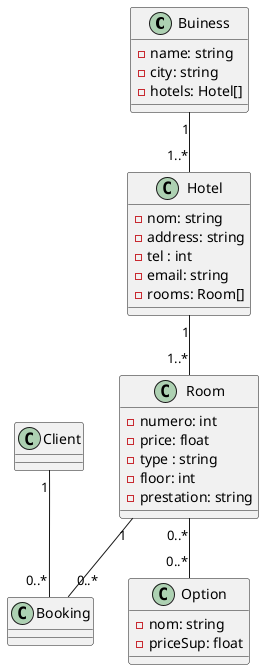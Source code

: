 @startuml

class Buiness {
 - name: string 
 - city: string
 - hotels: Hotel[]
}

class Hotel {
  - nom: string 
  - address: string 
  - tel : int 
  - email: string
  - rooms: Room[]
}


class Client{
}

class Booking{
}

class Room {
  - numero: int
  - price: float 
  - type : string
  - floor: int 
  - prestation: string 


}

class Option {
  - nom: string 
  - priceSup: float 
}

' 17 Une entreprise gère des hôtels. 
' Des clients peuvent réserver des chambres dans ces hôtels. 
' Une réservation ne peut porter que sur une seule chambre. 
' Des prestations supplémentaires (petit déjeuner, réveil par l’accueil, encas nocturne) peuvent compléter la mise à disposition d’une chambre. 
' Ces prestations peuvent être prévues lors de la réservation ou ultérieurement. 
' Une chambre est équipé ou non de différentes options (lit simple / double, micro-onde, lit enfant, baignoire de type balnéo, etc) Les associations doivent être nommées et les cardinalités précisées.

' * : có nghĩa là 0, 1 hoặc rất nhiều = 0..*
Buiness "1" -- "1..*" Hotel
Hotel "1" -- "1..*" Room 
Client "1" -- "0..*" Booking
Room "1" -- "0..*" Booking 
Room "0..*" -- "0..*" Option 


@enduml